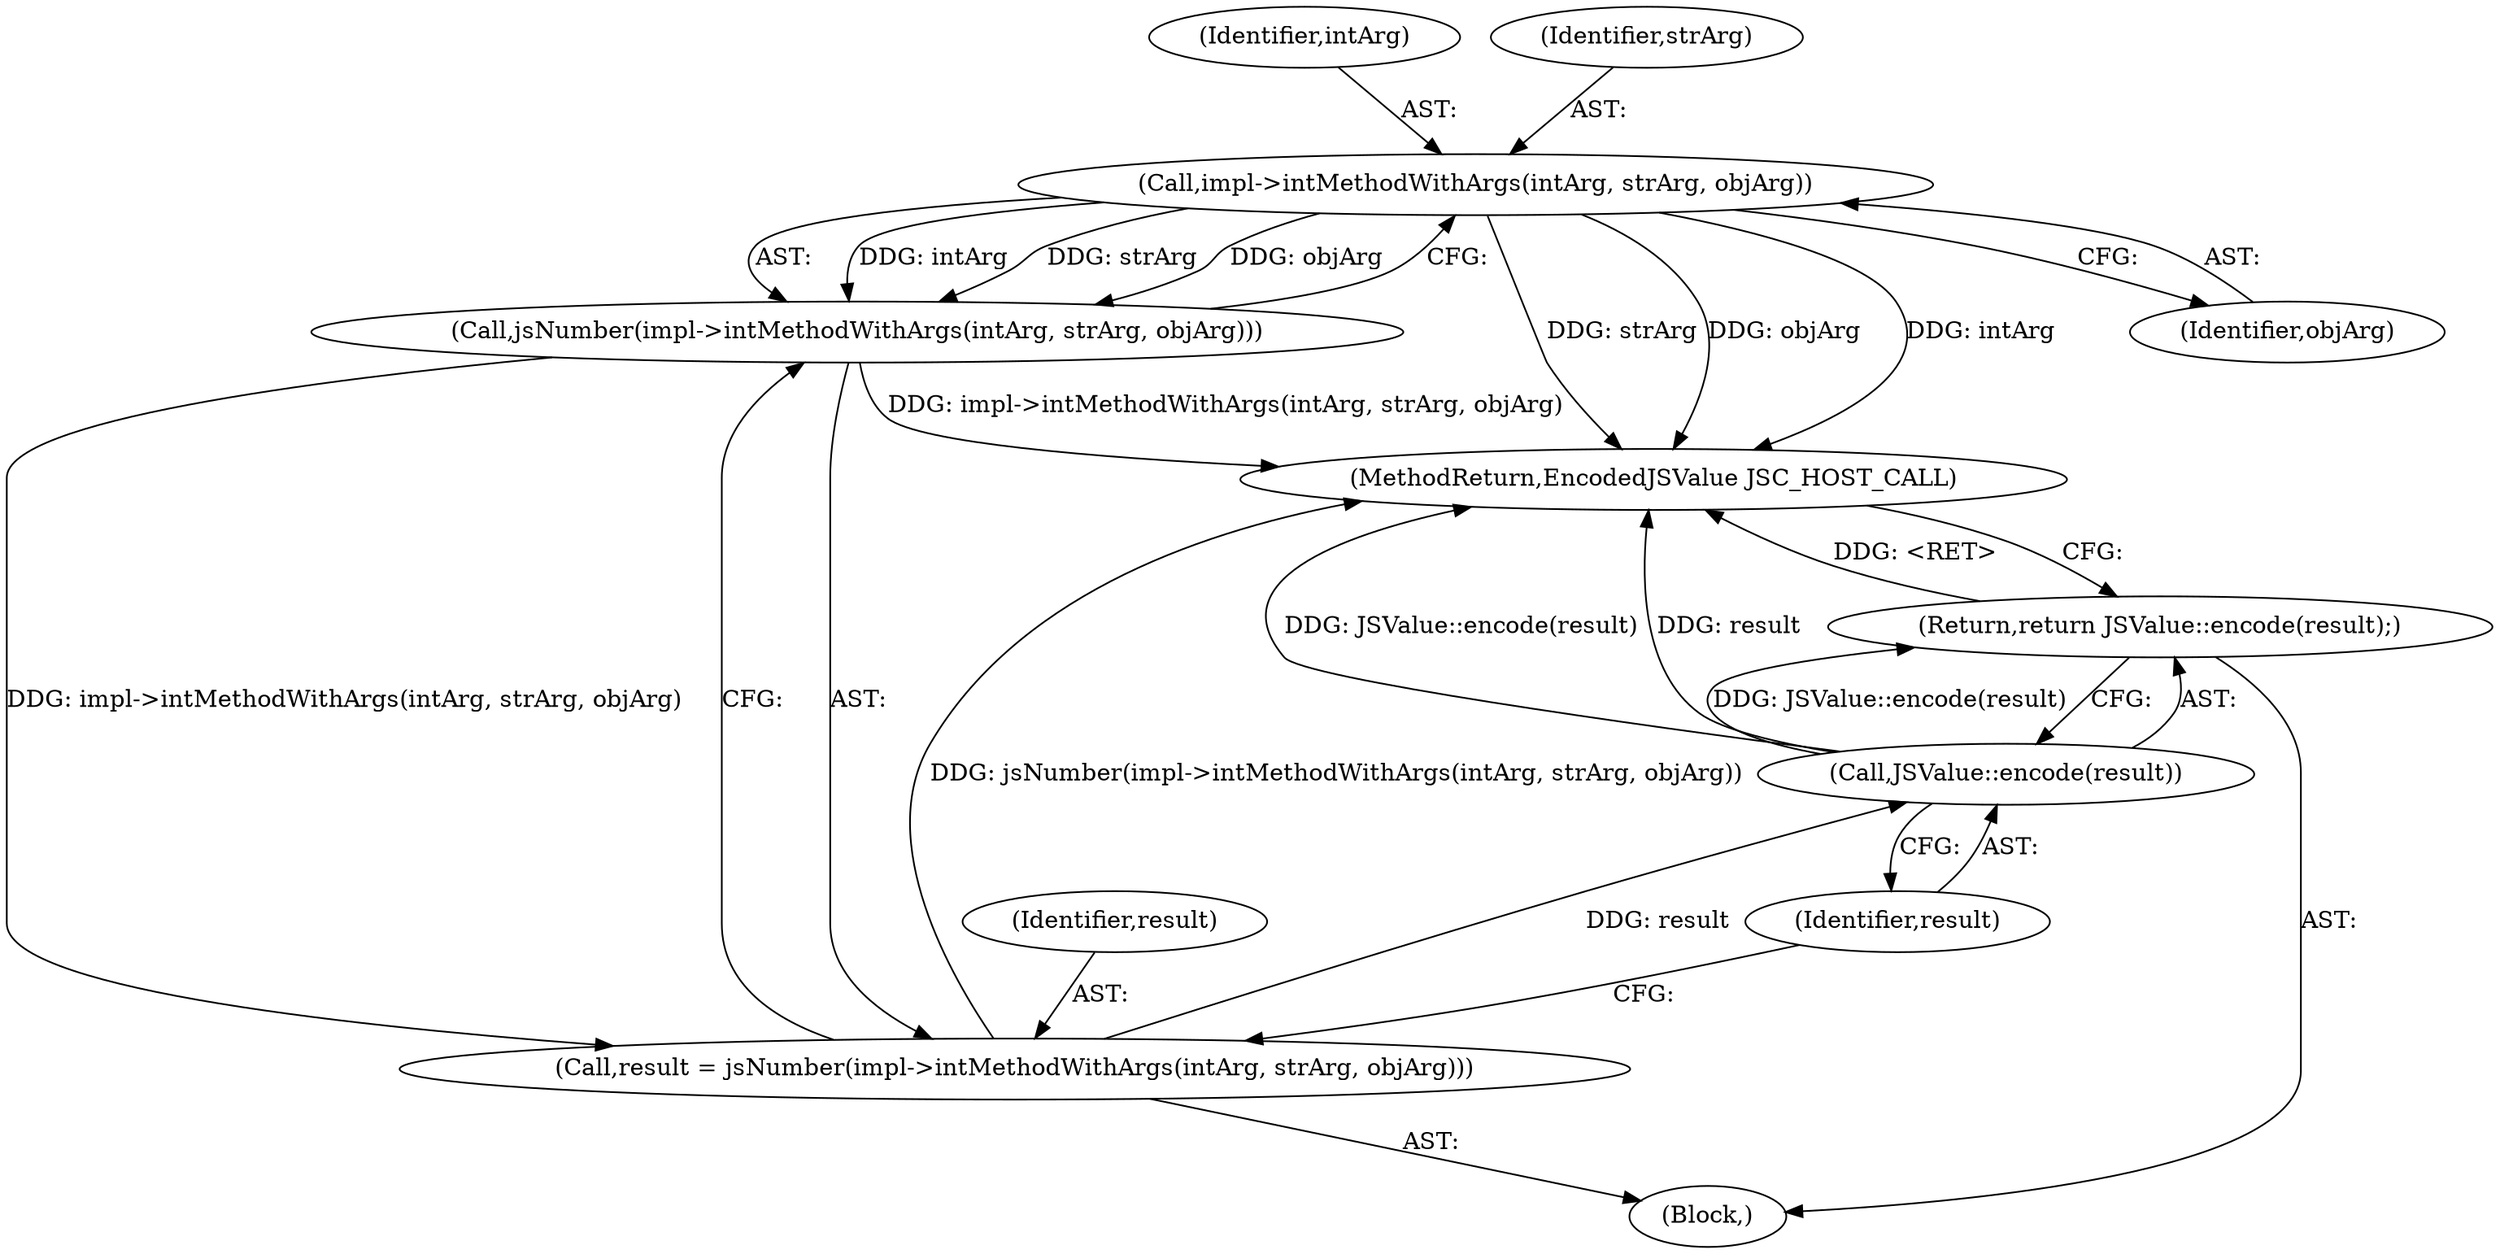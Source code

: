 digraph "0_Chrome_b944f670bb7a8a919daac497a4ea0536c954c201_31@pointer" {
"1000158" [label="(Call,impl->intMethodWithArgs(intArg, strArg, objArg))"];
"1000157" [label="(Call,jsNumber(impl->intMethodWithArgs(intArg, strArg, objArg)))"];
"1000155" [label="(Call,result = jsNumber(impl->intMethodWithArgs(intArg, strArg, objArg)))"];
"1000163" [label="(Call,JSValue::encode(result))"];
"1000162" [label="(Return,return JSValue::encode(result);)"];
"1000156" [label="(Identifier,result)"];
"1000155" [label="(Call,result = jsNumber(impl->intMethodWithArgs(intArg, strArg, objArg)))"];
"1000159" [label="(Identifier,intArg)"];
"1000164" [label="(Identifier,result)"];
"1000160" [label="(Identifier,strArg)"];
"1000165" [label="(MethodReturn,EncodedJSValue JSC_HOST_CALL)"];
"1000162" [label="(Return,return JSValue::encode(result);)"];
"1000102" [label="(Block,)"];
"1000161" [label="(Identifier,objArg)"];
"1000158" [label="(Call,impl->intMethodWithArgs(intArg, strArg, objArg))"];
"1000163" [label="(Call,JSValue::encode(result))"];
"1000157" [label="(Call,jsNumber(impl->intMethodWithArgs(intArg, strArg, objArg)))"];
"1000158" -> "1000157"  [label="AST: "];
"1000158" -> "1000161"  [label="CFG: "];
"1000159" -> "1000158"  [label="AST: "];
"1000160" -> "1000158"  [label="AST: "];
"1000161" -> "1000158"  [label="AST: "];
"1000157" -> "1000158"  [label="CFG: "];
"1000158" -> "1000165"  [label="DDG: intArg"];
"1000158" -> "1000165"  [label="DDG: strArg"];
"1000158" -> "1000165"  [label="DDG: objArg"];
"1000158" -> "1000157"  [label="DDG: intArg"];
"1000158" -> "1000157"  [label="DDG: strArg"];
"1000158" -> "1000157"  [label="DDG: objArg"];
"1000157" -> "1000155"  [label="AST: "];
"1000155" -> "1000157"  [label="CFG: "];
"1000157" -> "1000165"  [label="DDG: impl->intMethodWithArgs(intArg, strArg, objArg)"];
"1000157" -> "1000155"  [label="DDG: impl->intMethodWithArgs(intArg, strArg, objArg)"];
"1000155" -> "1000102"  [label="AST: "];
"1000156" -> "1000155"  [label="AST: "];
"1000164" -> "1000155"  [label="CFG: "];
"1000155" -> "1000165"  [label="DDG: jsNumber(impl->intMethodWithArgs(intArg, strArg, objArg))"];
"1000155" -> "1000163"  [label="DDG: result"];
"1000163" -> "1000162"  [label="AST: "];
"1000163" -> "1000164"  [label="CFG: "];
"1000164" -> "1000163"  [label="AST: "];
"1000162" -> "1000163"  [label="CFG: "];
"1000163" -> "1000165"  [label="DDG: result"];
"1000163" -> "1000165"  [label="DDG: JSValue::encode(result)"];
"1000163" -> "1000162"  [label="DDG: JSValue::encode(result)"];
"1000162" -> "1000102"  [label="AST: "];
"1000165" -> "1000162"  [label="CFG: "];
"1000162" -> "1000165"  [label="DDG: <RET>"];
}
